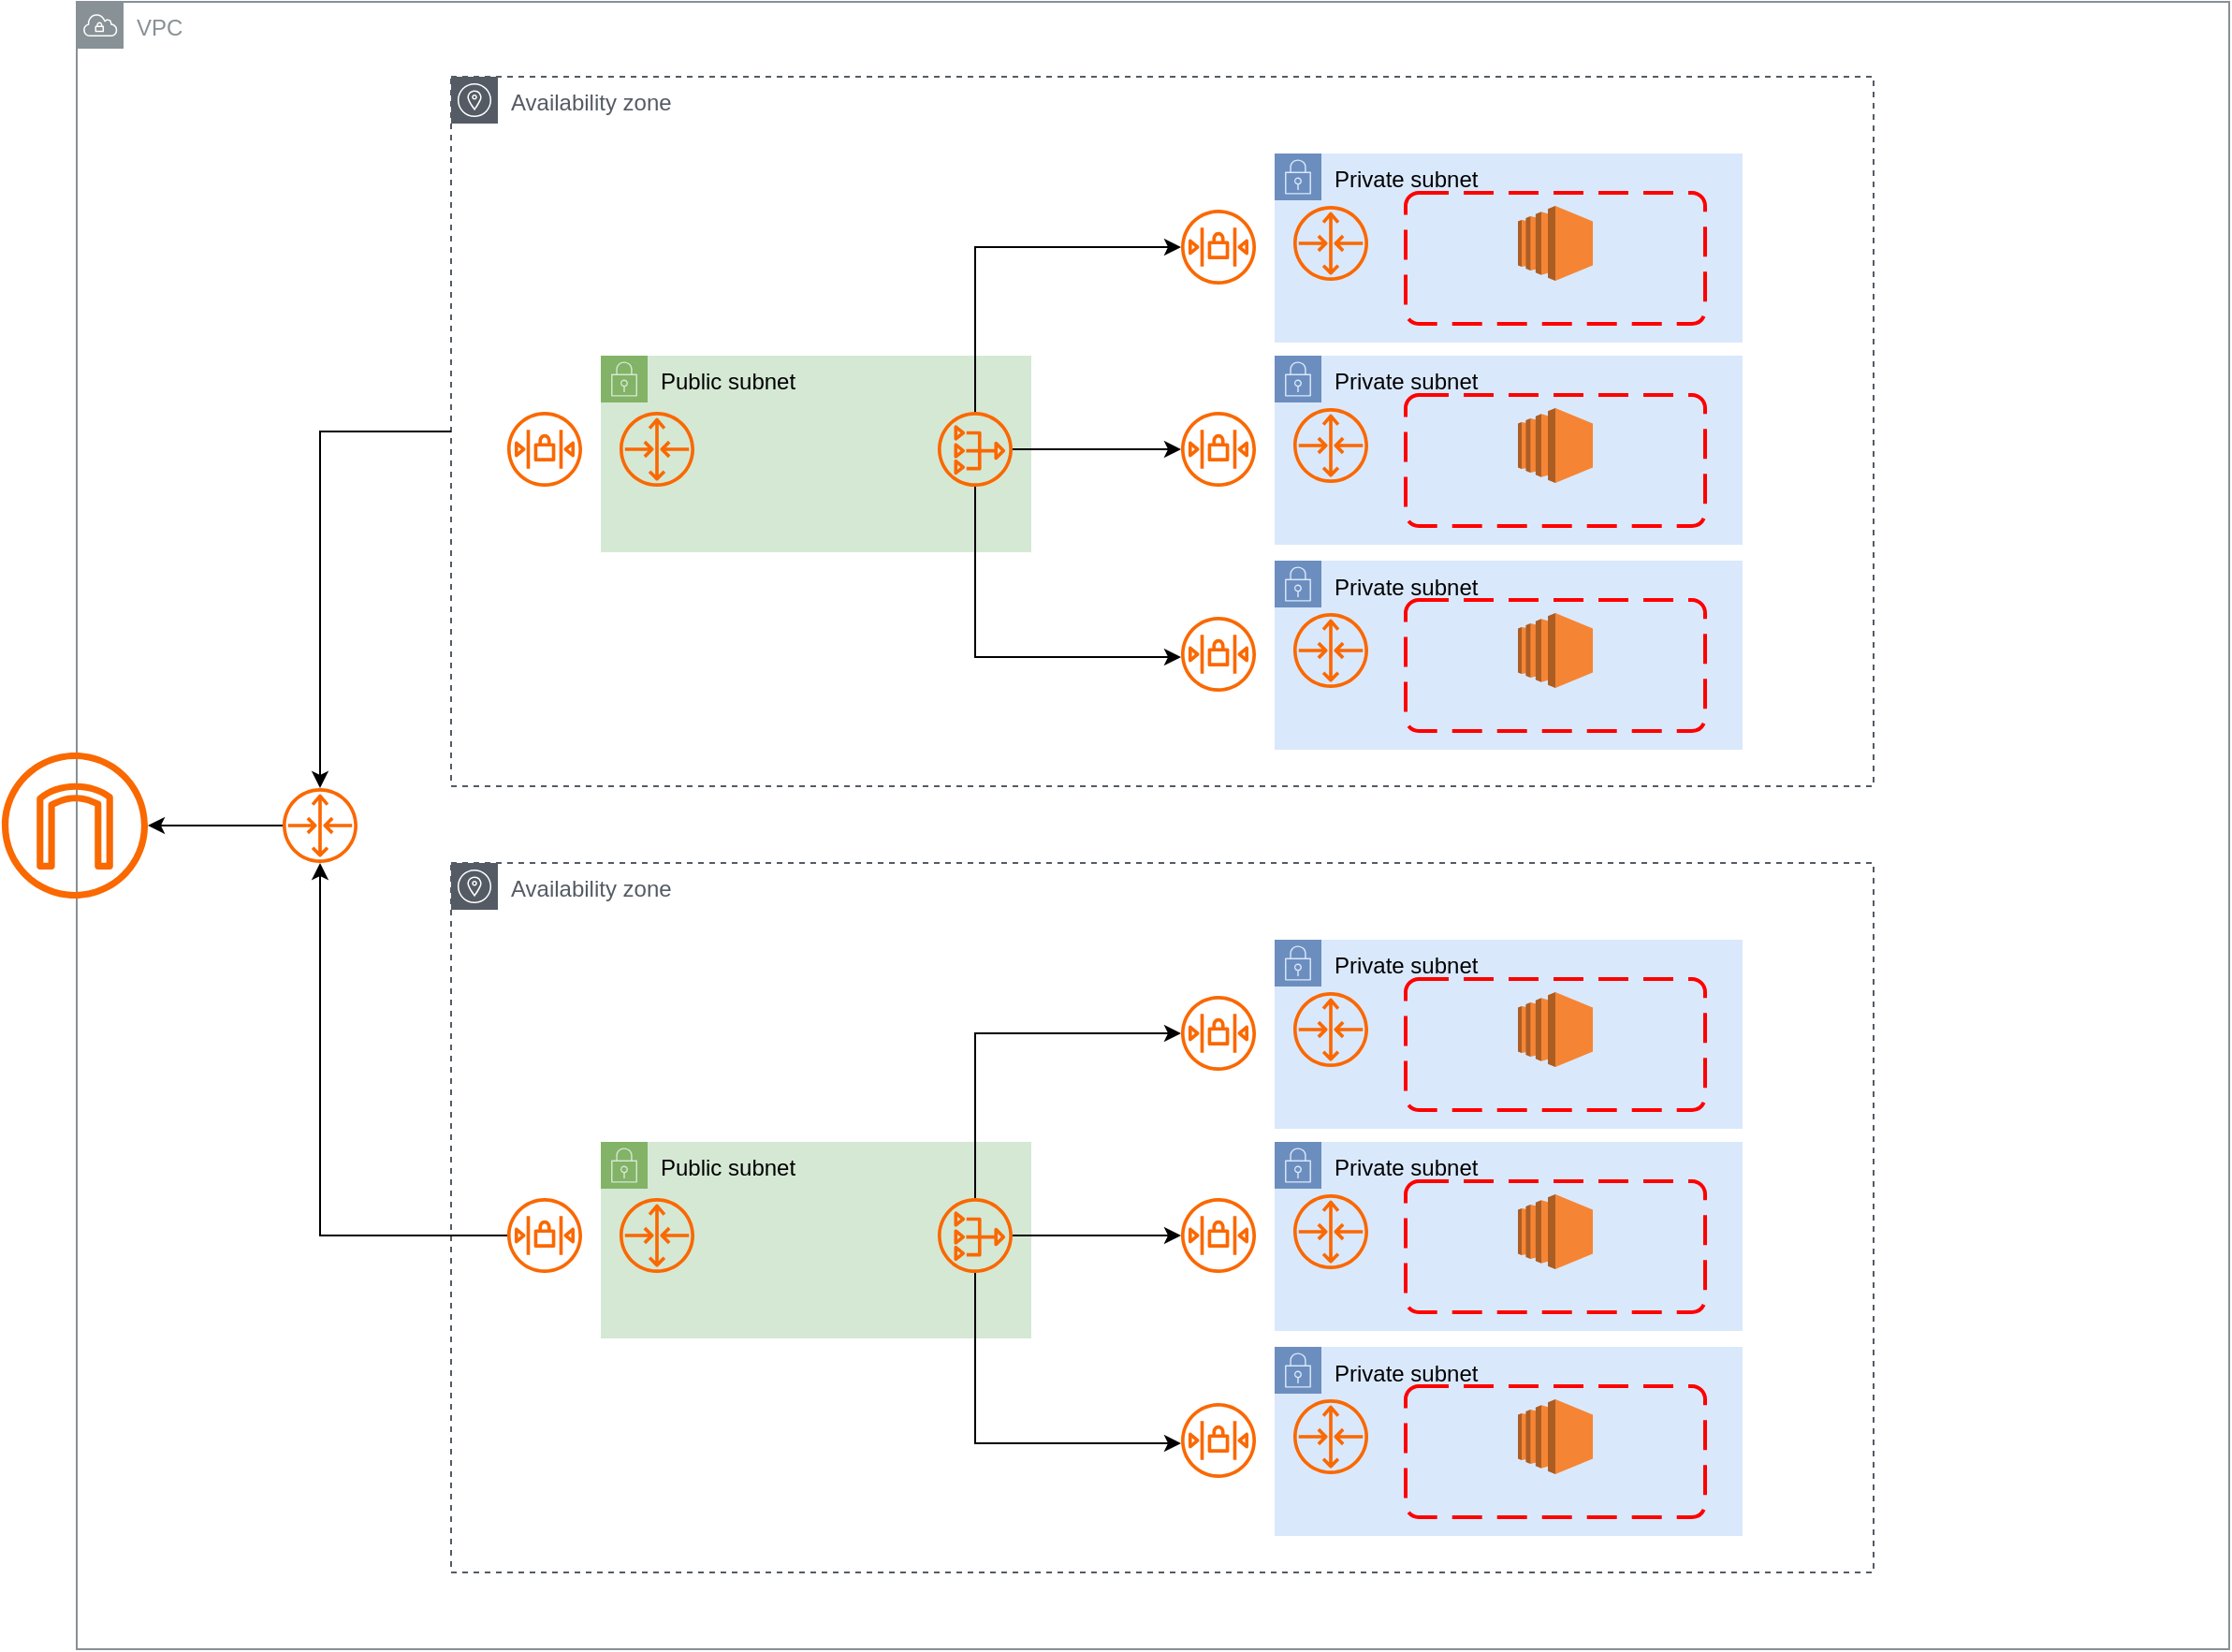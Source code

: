 <mxfile version="24.1.0" type="github">
  <diagram name="페이지-1" id="JWuQCSoX768NvSxmT3jg">
    <mxGraphModel dx="1590" dy="1212" grid="1" gridSize="10" guides="1" tooltips="1" connect="1" arrows="1" fold="1" page="1" pageScale="1" pageWidth="1390" pageHeight="980" math="0" shadow="0">
      <root>
        <mxCell id="0" />
        <mxCell id="1" parent="0" />
        <mxCell id="MFBLta5CX1jGWAjBxpzv-1" value="VPC" style="sketch=0;outlineConnect=0;gradientColor=none;html=1;whiteSpace=wrap;fontSize=12;fontStyle=0;shape=mxgraph.aws4.group;grIcon=mxgraph.aws4.group_vpc;strokeColor=#879196;fillColor=none;verticalAlign=top;align=left;spacingLeft=30;fontColor=#879196;dashed=0;" parent="1" vertex="1">
          <mxGeometry x="130" y="60" width="1150" height="880" as="geometry" />
        </mxCell>
        <mxCell id="MFBLta5CX1jGWAjBxpzv-4" value="Availability zone" style="sketch=0;outlineConnect=0;gradientColor=none;html=1;whiteSpace=wrap;fontSize=12;fontStyle=0;shape=mxgraph.aws4.group;grIcon=mxgraph.aws4.group_availability_zone;strokeColor=#545B64;fillColor=none;verticalAlign=top;align=left;spacingLeft=30;fontColor=#545B64;dashed=1;" parent="1" vertex="1">
          <mxGeometry x="330" y="100" width="760" height="379" as="geometry" />
        </mxCell>
        <mxCell id="MFBLta5CX1jGWAjBxpzv-2" value="" style="sketch=0;outlineConnect=0;fillColor=#fa6800;strokeColor=#C73500;dashed=0;verticalLabelPosition=bottom;verticalAlign=top;align=center;html=1;fontSize=12;fontStyle=0;aspect=fixed;pointerEvents=1;shape=mxgraph.aws4.internet_gateway;fontColor=#000000;" parent="1" vertex="1">
          <mxGeometry x="90" y="461" width="78" height="78" as="geometry" />
        </mxCell>
        <mxCell id="MFBLta5CX1jGWAjBxpzv-3" value="Private subnet" style="points=[[0,0],[0.25,0],[0.5,0],[0.75,0],[1,0],[1,0.25],[1,0.5],[1,0.75],[1,1],[0.75,1],[0.5,1],[0.25,1],[0,1],[0,0.75],[0,0.5],[0,0.25]];outlineConnect=0;html=1;whiteSpace=wrap;fontSize=12;fontStyle=0;container=1;pointerEvents=0;collapsible=0;recursiveResize=0;shape=mxgraph.aws4.group;grIcon=mxgraph.aws4.group_security_group;grStroke=0;strokeColor=#6c8ebf;fillColor=#dae8fc;verticalAlign=top;align=left;spacingLeft=30;dashed=0;" parent="1" vertex="1">
          <mxGeometry x="770" y="249" width="250" height="101" as="geometry" />
        </mxCell>
        <mxCell id="MFBLta5CX1jGWAjBxpzv-61" style="edgeStyle=orthogonalEdgeStyle;rounded=0;orthogonalLoop=1;jettySize=auto;html=1;" parent="1" source="MFBLta5CX1jGWAjBxpzv-4" target="MFBLta5CX1jGWAjBxpzv-60" edge="1">
          <mxGeometry relative="1" as="geometry" />
        </mxCell>
        <mxCell id="MFBLta5CX1jGWAjBxpzv-9" value="" style="sketch=0;outlineConnect=0;fillColor=#fa6800;strokeColor=#C73500;dashed=0;verticalLabelPosition=bottom;verticalAlign=top;align=center;html=1;fontSize=12;fontStyle=0;aspect=fixed;pointerEvents=1;shape=mxgraph.aws4.router;fontColor=#000000;" parent="1" vertex="1">
          <mxGeometry x="780" y="277" width="40" height="40" as="geometry" />
        </mxCell>
        <mxCell id="MFBLta5CX1jGWAjBxpzv-10" value="" style="sketch=0;outlineConnect=0;fillColor=#fa6800;strokeColor=#C73500;dashed=0;verticalLabelPosition=bottom;verticalAlign=top;align=center;html=1;fontSize=12;fontStyle=0;aspect=fixed;pointerEvents=1;shape=mxgraph.aws4.network_access_control_list;fontColor=#000000;" parent="1" vertex="1">
          <mxGeometry x="720" y="279" width="40" height="40" as="geometry" />
        </mxCell>
        <mxCell id="MFBLta5CX1jGWAjBxpzv-36" value="Public subnet" style="points=[[0,0],[0.25,0],[0.5,0],[0.75,0],[1,0],[1,0.25],[1,0.5],[1,0.75],[1,1],[0.75,1],[0.5,1],[0.25,1],[0,1],[0,0.75],[0,0.5],[0,0.25]];outlineConnect=0;html=1;whiteSpace=wrap;fontSize=12;fontStyle=0;container=1;pointerEvents=0;collapsible=0;recursiveResize=0;shape=mxgraph.aws4.group;grIcon=mxgraph.aws4.group_security_group;grStroke=0;strokeColor=#82b366;fillColor=#d5e8d4;verticalAlign=top;align=left;spacingLeft=30;dashed=0;" parent="1" vertex="1">
          <mxGeometry x="410" y="249" width="230" height="105" as="geometry" />
        </mxCell>
        <mxCell id="MFBLta5CX1jGWAjBxpzv-37" value="" style="sketch=0;outlineConnect=0;fillColor=#fa6800;strokeColor=#C73500;dashed=0;verticalLabelPosition=bottom;verticalAlign=top;align=center;html=1;fontSize=12;fontStyle=0;aspect=fixed;pointerEvents=1;shape=mxgraph.aws4.nat_gateway;fontColor=#000000;" parent="MFBLta5CX1jGWAjBxpzv-36" vertex="1">
          <mxGeometry x="180" y="30" width="40" height="40" as="geometry" />
        </mxCell>
        <mxCell id="MFBLta5CX1jGWAjBxpzv-38" value="" style="sketch=0;outlineConnect=0;fillColor=#fa6800;strokeColor=#C73500;dashed=0;verticalLabelPosition=bottom;verticalAlign=top;align=center;html=1;fontSize=12;fontStyle=0;aspect=fixed;pointerEvents=1;shape=mxgraph.aws4.router;fontColor=#000000;" parent="1" vertex="1">
          <mxGeometry x="420" y="279" width="40" height="40" as="geometry" />
        </mxCell>
        <mxCell id="MFBLta5CX1jGWAjBxpzv-39" value="" style="sketch=0;outlineConnect=0;fillColor=#fa6800;strokeColor=#C73500;dashed=0;verticalLabelPosition=bottom;verticalAlign=top;align=center;html=1;fontSize=12;fontStyle=0;aspect=fixed;pointerEvents=1;shape=mxgraph.aws4.network_access_control_list;fontColor=#000000;" parent="1" vertex="1">
          <mxGeometry x="360" y="279" width="40" height="40" as="geometry" />
        </mxCell>
        <mxCell id="MFBLta5CX1jGWAjBxpzv-63" style="edgeStyle=orthogonalEdgeStyle;rounded=0;orthogonalLoop=1;jettySize=auto;html=1;" parent="1" source="MFBLta5CX1jGWAjBxpzv-60" target="MFBLta5CX1jGWAjBxpzv-2" edge="1">
          <mxGeometry relative="1" as="geometry" />
        </mxCell>
        <mxCell id="MFBLta5CX1jGWAjBxpzv-60" value="" style="sketch=0;outlineConnect=0;fillColor=#fa6800;strokeColor=#C73500;dashed=0;verticalLabelPosition=bottom;verticalAlign=top;align=center;html=1;fontSize=12;fontStyle=0;aspect=fixed;pointerEvents=1;shape=mxgraph.aws4.router;fontColor=#000000;" parent="1" vertex="1">
          <mxGeometry x="240" y="480" width="40" height="40" as="geometry" />
        </mxCell>
        <mxCell id="MFBLta5CX1jGWAjBxpzv-70" value="" style="outlineConnect=0;dashed=0;verticalLabelPosition=bottom;verticalAlign=top;align=center;html=1;shape=mxgraph.aws3.ec2;fillColor=#F58534;gradientColor=none;" parent="1" vertex="1">
          <mxGeometry x="900" y="277" width="40" height="40" as="geometry" />
        </mxCell>
        <mxCell id="MFBLta5CX1jGWAjBxpzv-72" value="" style="rounded=1;arcSize=10;dashed=1;strokeColor=#ff0000;fillColor=none;gradientColor=none;dashPattern=8 4;strokeWidth=2;" parent="1" vertex="1">
          <mxGeometry x="840" y="270" width="160" height="70" as="geometry" />
        </mxCell>
        <mxCell id="kSfefq_bRROwo09YX312-16" value="Private subnet" style="points=[[0,0],[0.25,0],[0.5,0],[0.75,0],[1,0],[1,0.25],[1,0.5],[1,0.75],[1,1],[0.75,1],[0.5,1],[0.25,1],[0,1],[0,0.75],[0,0.5],[0,0.25]];outlineConnect=0;html=1;whiteSpace=wrap;fontSize=12;fontStyle=0;container=1;pointerEvents=0;collapsible=0;recursiveResize=0;shape=mxgraph.aws4.group;grIcon=mxgraph.aws4.group_security_group;grStroke=0;strokeColor=#6c8ebf;fillColor=#dae8fc;verticalAlign=top;align=left;spacingLeft=30;dashed=0;" vertex="1" parent="1">
          <mxGeometry x="770" y="141" width="250" height="101" as="geometry" />
        </mxCell>
        <mxCell id="kSfefq_bRROwo09YX312-17" value="" style="sketch=0;outlineConnect=0;fillColor=#fa6800;strokeColor=#C73500;dashed=0;verticalLabelPosition=bottom;verticalAlign=top;align=center;html=1;fontSize=12;fontStyle=0;aspect=fixed;pointerEvents=1;shape=mxgraph.aws4.router;fontColor=#000000;" vertex="1" parent="1">
          <mxGeometry x="780" y="169" width="40" height="40" as="geometry" />
        </mxCell>
        <mxCell id="kSfefq_bRROwo09YX312-18" value="" style="sketch=0;outlineConnect=0;fillColor=#fa6800;strokeColor=#C73500;dashed=0;verticalLabelPosition=bottom;verticalAlign=top;align=center;html=1;fontSize=12;fontStyle=0;aspect=fixed;pointerEvents=1;shape=mxgraph.aws4.network_access_control_list;fontColor=#000000;" vertex="1" parent="1">
          <mxGeometry x="720" y="171" width="40" height="40" as="geometry" />
        </mxCell>
        <mxCell id="kSfefq_bRROwo09YX312-19" value="" style="outlineConnect=0;dashed=0;verticalLabelPosition=bottom;verticalAlign=top;align=center;html=1;shape=mxgraph.aws3.ec2;fillColor=#F58534;gradientColor=none;" vertex="1" parent="1">
          <mxGeometry x="900" y="169" width="40" height="40" as="geometry" />
        </mxCell>
        <mxCell id="kSfefq_bRROwo09YX312-20" value="" style="rounded=1;arcSize=10;dashed=1;strokeColor=#ff0000;fillColor=none;gradientColor=none;dashPattern=8 4;strokeWidth=2;" vertex="1" parent="1">
          <mxGeometry x="840" y="162" width="160" height="70" as="geometry" />
        </mxCell>
        <mxCell id="kSfefq_bRROwo09YX312-21" value="Private subnet" style="points=[[0,0],[0.25,0],[0.5,0],[0.75,0],[1,0],[1,0.25],[1,0.5],[1,0.75],[1,1],[0.75,1],[0.5,1],[0.25,1],[0,1],[0,0.75],[0,0.5],[0,0.25]];outlineConnect=0;html=1;whiteSpace=wrap;fontSize=12;fontStyle=0;container=1;pointerEvents=0;collapsible=0;recursiveResize=0;shape=mxgraph.aws4.group;grIcon=mxgraph.aws4.group_security_group;grStroke=0;strokeColor=#6c8ebf;fillColor=#dae8fc;verticalAlign=top;align=left;spacingLeft=30;dashed=0;" vertex="1" parent="1">
          <mxGeometry x="770" y="358.5" width="250" height="101" as="geometry" />
        </mxCell>
        <mxCell id="kSfefq_bRROwo09YX312-22" value="" style="sketch=0;outlineConnect=0;fillColor=#fa6800;strokeColor=#C73500;dashed=0;verticalLabelPosition=bottom;verticalAlign=top;align=center;html=1;fontSize=12;fontStyle=0;aspect=fixed;pointerEvents=1;shape=mxgraph.aws4.router;fontColor=#000000;" vertex="1" parent="1">
          <mxGeometry x="780" y="386.5" width="40" height="40" as="geometry" />
        </mxCell>
        <mxCell id="kSfefq_bRROwo09YX312-23" value="" style="sketch=0;outlineConnect=0;fillColor=#fa6800;strokeColor=#C73500;dashed=0;verticalLabelPosition=bottom;verticalAlign=top;align=center;html=1;fontSize=12;fontStyle=0;aspect=fixed;pointerEvents=1;shape=mxgraph.aws4.network_access_control_list;fontColor=#000000;" vertex="1" parent="1">
          <mxGeometry x="720" y="388.5" width="40" height="40" as="geometry" />
        </mxCell>
        <mxCell id="kSfefq_bRROwo09YX312-24" value="" style="outlineConnect=0;dashed=0;verticalLabelPosition=bottom;verticalAlign=top;align=center;html=1;shape=mxgraph.aws3.ec2;fillColor=#F58534;gradientColor=none;" vertex="1" parent="1">
          <mxGeometry x="900" y="386.5" width="40" height="40" as="geometry" />
        </mxCell>
        <mxCell id="kSfefq_bRROwo09YX312-25" value="" style="rounded=1;arcSize=10;dashed=1;strokeColor=#ff0000;fillColor=none;gradientColor=none;dashPattern=8 4;strokeWidth=2;" vertex="1" parent="1">
          <mxGeometry x="840" y="379.5" width="160" height="70" as="geometry" />
        </mxCell>
        <mxCell id="kSfefq_bRROwo09YX312-30" style="edgeStyle=orthogonalEdgeStyle;rounded=0;orthogonalLoop=1;jettySize=auto;html=1;" edge="1" parent="1" source="MFBLta5CX1jGWAjBxpzv-37" target="MFBLta5CX1jGWAjBxpzv-10">
          <mxGeometry relative="1" as="geometry" />
        </mxCell>
        <mxCell id="kSfefq_bRROwo09YX312-31" style="edgeStyle=orthogonalEdgeStyle;rounded=0;orthogonalLoop=1;jettySize=auto;html=1;" edge="1" parent="1" source="MFBLta5CX1jGWAjBxpzv-37" target="kSfefq_bRROwo09YX312-18">
          <mxGeometry relative="1" as="geometry">
            <Array as="points">
              <mxPoint x="610" y="191" />
            </Array>
          </mxGeometry>
        </mxCell>
        <mxCell id="kSfefq_bRROwo09YX312-33" style="edgeStyle=orthogonalEdgeStyle;rounded=0;orthogonalLoop=1;jettySize=auto;html=1;" edge="1" parent="1" source="MFBLta5CX1jGWAjBxpzv-37" target="kSfefq_bRROwo09YX312-23">
          <mxGeometry relative="1" as="geometry">
            <Array as="points">
              <mxPoint x="610" y="410" />
            </Array>
          </mxGeometry>
        </mxCell>
        <mxCell id="kSfefq_bRROwo09YX312-34" value="Availability zone" style="sketch=0;outlineConnect=0;gradientColor=none;html=1;whiteSpace=wrap;fontSize=12;fontStyle=0;shape=mxgraph.aws4.group;grIcon=mxgraph.aws4.group_availability_zone;strokeColor=#545B64;fillColor=none;verticalAlign=top;align=left;spacingLeft=30;fontColor=#545B64;dashed=1;" vertex="1" parent="1">
          <mxGeometry x="330" y="520" width="760" height="379" as="geometry" />
        </mxCell>
        <mxCell id="kSfefq_bRROwo09YX312-35" value="Private subnet" style="points=[[0,0],[0.25,0],[0.5,0],[0.75,0],[1,0],[1,0.25],[1,0.5],[1,0.75],[1,1],[0.75,1],[0.5,1],[0.25,1],[0,1],[0,0.75],[0,0.5],[0,0.25]];outlineConnect=0;html=1;whiteSpace=wrap;fontSize=12;fontStyle=0;container=1;pointerEvents=0;collapsible=0;recursiveResize=0;shape=mxgraph.aws4.group;grIcon=mxgraph.aws4.group_security_group;grStroke=0;strokeColor=#6c8ebf;fillColor=#dae8fc;verticalAlign=top;align=left;spacingLeft=30;dashed=0;" vertex="1" parent="1">
          <mxGeometry x="770" y="669" width="250" height="101" as="geometry" />
        </mxCell>
        <mxCell id="kSfefq_bRROwo09YX312-36" value="" style="sketch=0;outlineConnect=0;fillColor=#fa6800;strokeColor=#C73500;dashed=0;verticalLabelPosition=bottom;verticalAlign=top;align=center;html=1;fontSize=12;fontStyle=0;aspect=fixed;pointerEvents=1;shape=mxgraph.aws4.router;fontColor=#000000;" vertex="1" parent="1">
          <mxGeometry x="780" y="697" width="40" height="40" as="geometry" />
        </mxCell>
        <mxCell id="kSfefq_bRROwo09YX312-37" value="" style="sketch=0;outlineConnect=0;fillColor=#fa6800;strokeColor=#C73500;dashed=0;verticalLabelPosition=bottom;verticalAlign=top;align=center;html=1;fontSize=12;fontStyle=0;aspect=fixed;pointerEvents=1;shape=mxgraph.aws4.network_access_control_list;fontColor=#000000;" vertex="1" parent="1">
          <mxGeometry x="720" y="699" width="40" height="40" as="geometry" />
        </mxCell>
        <mxCell id="kSfefq_bRROwo09YX312-38" value="Public subnet" style="points=[[0,0],[0.25,0],[0.5,0],[0.75,0],[1,0],[1,0.25],[1,0.5],[1,0.75],[1,1],[0.75,1],[0.5,1],[0.25,1],[0,1],[0,0.75],[0,0.5],[0,0.25]];outlineConnect=0;html=1;whiteSpace=wrap;fontSize=12;fontStyle=0;container=1;pointerEvents=0;collapsible=0;recursiveResize=0;shape=mxgraph.aws4.group;grIcon=mxgraph.aws4.group_security_group;grStroke=0;strokeColor=#82b366;fillColor=#d5e8d4;verticalAlign=top;align=left;spacingLeft=30;dashed=0;" vertex="1" parent="1">
          <mxGeometry x="410" y="669" width="230" height="105" as="geometry" />
        </mxCell>
        <mxCell id="kSfefq_bRROwo09YX312-39" value="" style="sketch=0;outlineConnect=0;fillColor=#fa6800;strokeColor=#C73500;dashed=0;verticalLabelPosition=bottom;verticalAlign=top;align=center;html=1;fontSize=12;fontStyle=0;aspect=fixed;pointerEvents=1;shape=mxgraph.aws4.nat_gateway;fontColor=#000000;" vertex="1" parent="kSfefq_bRROwo09YX312-38">
          <mxGeometry x="180" y="30" width="40" height="40" as="geometry" />
        </mxCell>
        <mxCell id="kSfefq_bRROwo09YX312-40" value="" style="sketch=0;outlineConnect=0;fillColor=#fa6800;strokeColor=#C73500;dashed=0;verticalLabelPosition=bottom;verticalAlign=top;align=center;html=1;fontSize=12;fontStyle=0;aspect=fixed;pointerEvents=1;shape=mxgraph.aws4.router;fontColor=#000000;" vertex="1" parent="1">
          <mxGeometry x="420" y="699" width="40" height="40" as="geometry" />
        </mxCell>
        <mxCell id="kSfefq_bRROwo09YX312-57" style="edgeStyle=orthogonalEdgeStyle;rounded=0;orthogonalLoop=1;jettySize=auto;html=1;" edge="1" parent="1" source="kSfefq_bRROwo09YX312-41" target="MFBLta5CX1jGWAjBxpzv-60">
          <mxGeometry relative="1" as="geometry" />
        </mxCell>
        <mxCell id="kSfefq_bRROwo09YX312-41" value="" style="sketch=0;outlineConnect=0;fillColor=#fa6800;strokeColor=#C73500;dashed=0;verticalLabelPosition=bottom;verticalAlign=top;align=center;html=1;fontSize=12;fontStyle=0;aspect=fixed;pointerEvents=1;shape=mxgraph.aws4.network_access_control_list;fontColor=#000000;" vertex="1" parent="1">
          <mxGeometry x="360" y="699" width="40" height="40" as="geometry" />
        </mxCell>
        <mxCell id="kSfefq_bRROwo09YX312-42" value="" style="outlineConnect=0;dashed=0;verticalLabelPosition=bottom;verticalAlign=top;align=center;html=1;shape=mxgraph.aws3.ec2;fillColor=#F58534;gradientColor=none;" vertex="1" parent="1">
          <mxGeometry x="900" y="697" width="40" height="40" as="geometry" />
        </mxCell>
        <mxCell id="kSfefq_bRROwo09YX312-43" value="" style="rounded=1;arcSize=10;dashed=1;strokeColor=#ff0000;fillColor=none;gradientColor=none;dashPattern=8 4;strokeWidth=2;" vertex="1" parent="1">
          <mxGeometry x="840" y="690" width="160" height="70" as="geometry" />
        </mxCell>
        <mxCell id="kSfefq_bRROwo09YX312-44" value="Private subnet" style="points=[[0,0],[0.25,0],[0.5,0],[0.75,0],[1,0],[1,0.25],[1,0.5],[1,0.75],[1,1],[0.75,1],[0.5,1],[0.25,1],[0,1],[0,0.75],[0,0.5],[0,0.25]];outlineConnect=0;html=1;whiteSpace=wrap;fontSize=12;fontStyle=0;container=1;pointerEvents=0;collapsible=0;recursiveResize=0;shape=mxgraph.aws4.group;grIcon=mxgraph.aws4.group_security_group;grStroke=0;strokeColor=#6c8ebf;fillColor=#dae8fc;verticalAlign=top;align=left;spacingLeft=30;dashed=0;" vertex="1" parent="1">
          <mxGeometry x="770" y="561" width="250" height="101" as="geometry" />
        </mxCell>
        <mxCell id="kSfefq_bRROwo09YX312-45" value="" style="sketch=0;outlineConnect=0;fillColor=#fa6800;strokeColor=#C73500;dashed=0;verticalLabelPosition=bottom;verticalAlign=top;align=center;html=1;fontSize=12;fontStyle=0;aspect=fixed;pointerEvents=1;shape=mxgraph.aws4.router;fontColor=#000000;" vertex="1" parent="1">
          <mxGeometry x="780" y="589" width="40" height="40" as="geometry" />
        </mxCell>
        <mxCell id="kSfefq_bRROwo09YX312-46" value="" style="sketch=0;outlineConnect=0;fillColor=#fa6800;strokeColor=#C73500;dashed=0;verticalLabelPosition=bottom;verticalAlign=top;align=center;html=1;fontSize=12;fontStyle=0;aspect=fixed;pointerEvents=1;shape=mxgraph.aws4.network_access_control_list;fontColor=#000000;" vertex="1" parent="1">
          <mxGeometry x="720" y="591" width="40" height="40" as="geometry" />
        </mxCell>
        <mxCell id="kSfefq_bRROwo09YX312-47" value="" style="outlineConnect=0;dashed=0;verticalLabelPosition=bottom;verticalAlign=top;align=center;html=1;shape=mxgraph.aws3.ec2;fillColor=#F58534;gradientColor=none;" vertex="1" parent="1">
          <mxGeometry x="900" y="589" width="40" height="40" as="geometry" />
        </mxCell>
        <mxCell id="kSfefq_bRROwo09YX312-48" value="" style="rounded=1;arcSize=10;dashed=1;strokeColor=#ff0000;fillColor=none;gradientColor=none;dashPattern=8 4;strokeWidth=2;" vertex="1" parent="1">
          <mxGeometry x="840" y="582" width="160" height="70" as="geometry" />
        </mxCell>
        <mxCell id="kSfefq_bRROwo09YX312-49" value="Private subnet" style="points=[[0,0],[0.25,0],[0.5,0],[0.75,0],[1,0],[1,0.25],[1,0.5],[1,0.75],[1,1],[0.75,1],[0.5,1],[0.25,1],[0,1],[0,0.75],[0,0.5],[0,0.25]];outlineConnect=0;html=1;whiteSpace=wrap;fontSize=12;fontStyle=0;container=1;pointerEvents=0;collapsible=0;recursiveResize=0;shape=mxgraph.aws4.group;grIcon=mxgraph.aws4.group_security_group;grStroke=0;strokeColor=#6c8ebf;fillColor=#dae8fc;verticalAlign=top;align=left;spacingLeft=30;dashed=0;" vertex="1" parent="1">
          <mxGeometry x="770" y="778.5" width="250" height="101" as="geometry" />
        </mxCell>
        <mxCell id="kSfefq_bRROwo09YX312-50" value="" style="sketch=0;outlineConnect=0;fillColor=#fa6800;strokeColor=#C73500;dashed=0;verticalLabelPosition=bottom;verticalAlign=top;align=center;html=1;fontSize=12;fontStyle=0;aspect=fixed;pointerEvents=1;shape=mxgraph.aws4.router;fontColor=#000000;" vertex="1" parent="1">
          <mxGeometry x="780" y="806.5" width="40" height="40" as="geometry" />
        </mxCell>
        <mxCell id="kSfefq_bRROwo09YX312-51" value="" style="sketch=0;outlineConnect=0;fillColor=#fa6800;strokeColor=#C73500;dashed=0;verticalLabelPosition=bottom;verticalAlign=top;align=center;html=1;fontSize=12;fontStyle=0;aspect=fixed;pointerEvents=1;shape=mxgraph.aws4.network_access_control_list;fontColor=#000000;" vertex="1" parent="1">
          <mxGeometry x="720" y="808.5" width="40" height="40" as="geometry" />
        </mxCell>
        <mxCell id="kSfefq_bRROwo09YX312-52" value="" style="outlineConnect=0;dashed=0;verticalLabelPosition=bottom;verticalAlign=top;align=center;html=1;shape=mxgraph.aws3.ec2;fillColor=#F58534;gradientColor=none;" vertex="1" parent="1">
          <mxGeometry x="900" y="806.5" width="40" height="40" as="geometry" />
        </mxCell>
        <mxCell id="kSfefq_bRROwo09YX312-53" value="" style="rounded=1;arcSize=10;dashed=1;strokeColor=#ff0000;fillColor=none;gradientColor=none;dashPattern=8 4;strokeWidth=2;" vertex="1" parent="1">
          <mxGeometry x="840" y="799.5" width="160" height="70" as="geometry" />
        </mxCell>
        <mxCell id="kSfefq_bRROwo09YX312-54" style="edgeStyle=orthogonalEdgeStyle;rounded=0;orthogonalLoop=1;jettySize=auto;html=1;" edge="1" parent="1" source="kSfefq_bRROwo09YX312-39" target="kSfefq_bRROwo09YX312-37">
          <mxGeometry relative="1" as="geometry" />
        </mxCell>
        <mxCell id="kSfefq_bRROwo09YX312-55" style="edgeStyle=orthogonalEdgeStyle;rounded=0;orthogonalLoop=1;jettySize=auto;html=1;" edge="1" parent="1" source="kSfefq_bRROwo09YX312-39" target="kSfefq_bRROwo09YX312-46">
          <mxGeometry relative="1" as="geometry">
            <Array as="points">
              <mxPoint x="610" y="611" />
            </Array>
          </mxGeometry>
        </mxCell>
        <mxCell id="kSfefq_bRROwo09YX312-56" style="edgeStyle=orthogonalEdgeStyle;rounded=0;orthogonalLoop=1;jettySize=auto;html=1;" edge="1" parent="1" source="kSfefq_bRROwo09YX312-39" target="kSfefq_bRROwo09YX312-51">
          <mxGeometry relative="1" as="geometry">
            <Array as="points">
              <mxPoint x="610" y="830" />
            </Array>
          </mxGeometry>
        </mxCell>
      </root>
    </mxGraphModel>
  </diagram>
</mxfile>
